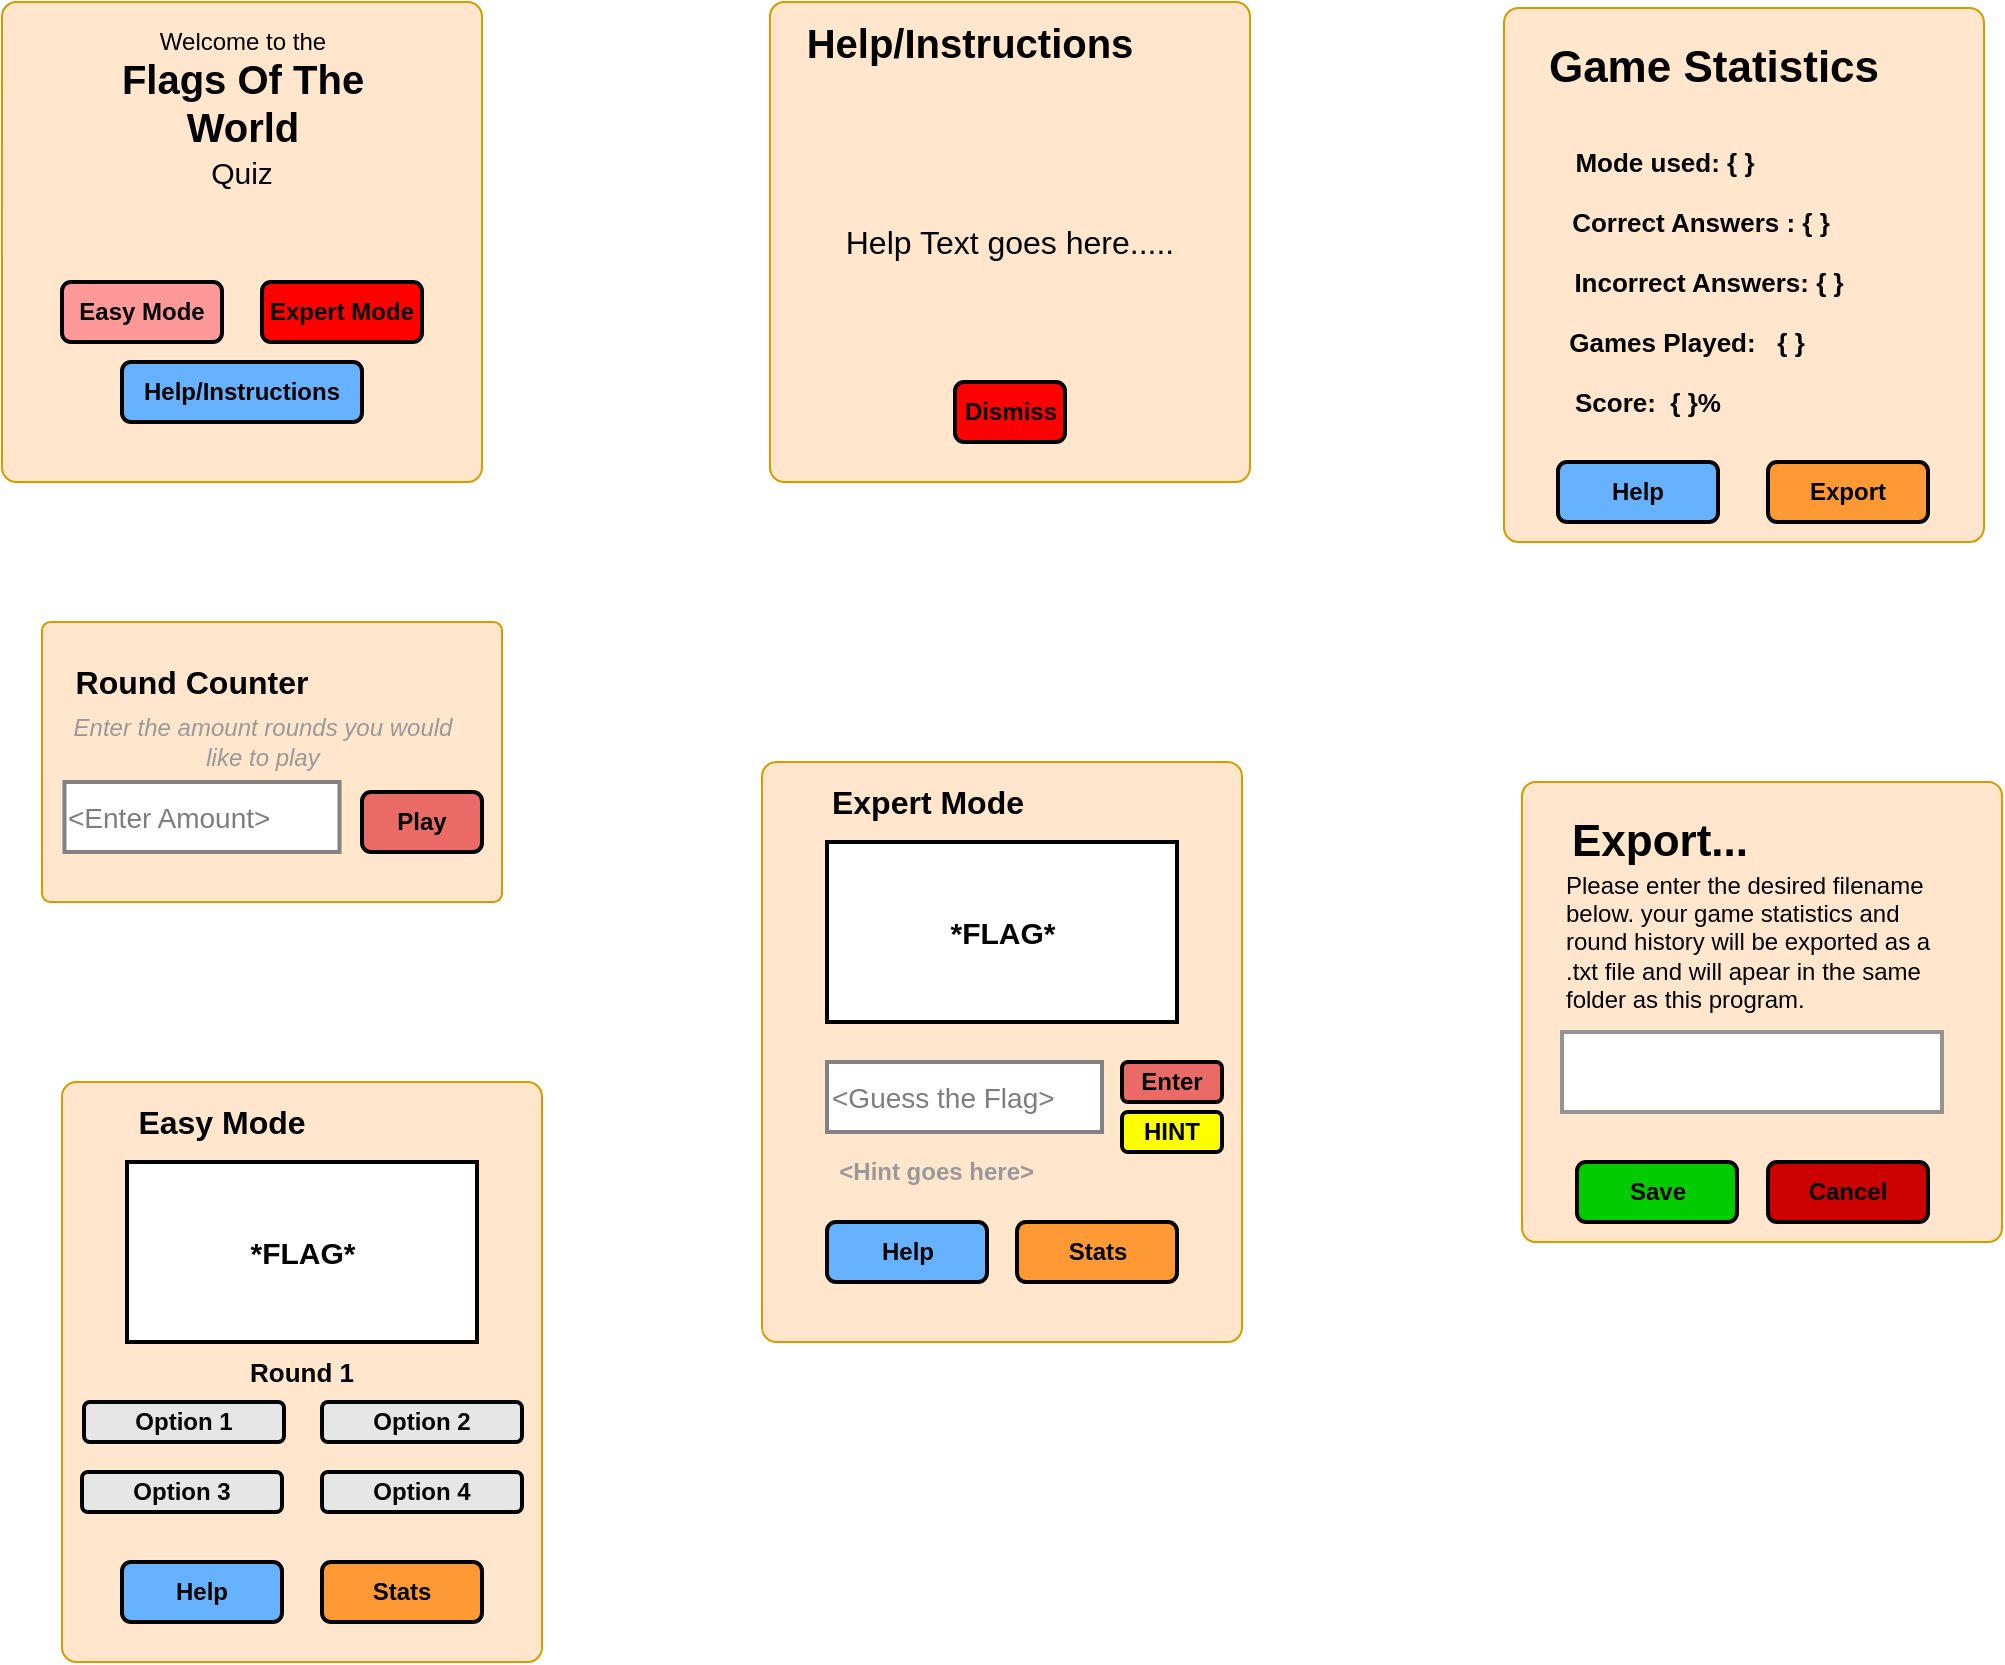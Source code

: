 <mxfile version="14.8.0" type="device"><diagram id="-B6jXQZanaLA1B9RmVxi" name="Page-1"><mxGraphModel dx="1038" dy="579" grid="1" gridSize="10" guides="1" tooltips="1" connect="1" arrows="1" fold="1" page="1" pageScale="1" pageWidth="1654" pageHeight="1169" math="0" shadow="0"><root><mxCell id="0"/><mxCell id="1" parent="0"/><mxCell id="htScUY4zRZ2LbaYdlo4f-1" value="" style="rounded=1;whiteSpace=wrap;html=1;arcSize=3;strokeColor=#d79b00;fillColor=#FFE6CC;" parent="1" vertex="1"><mxGeometry x="40" y="60" width="240" height="240" as="geometry"/></mxCell><mxCell id="htScUY4zRZ2LbaYdlo4f-3" value="&lt;b&gt;&lt;font style=&quot;font-size: 20px&quot;&gt;Flags Of The World&lt;/font&gt;&lt;/b&gt;" style="text;html=1;strokeColor=none;fillColor=none;align=center;verticalAlign=middle;whiteSpace=wrap;rounded=0;" parent="1" vertex="1"><mxGeometry x="82.5" y="100" width="155" height="20" as="geometry"/></mxCell><mxCell id="htScUY4zRZ2LbaYdlo4f-4" value="Welcome to the" style="text;html=1;strokeColor=none;fillColor=none;align=center;verticalAlign=middle;whiteSpace=wrap;rounded=0;" parent="1" vertex="1"><mxGeometry x="112.5" y="70" width="95" height="20" as="geometry"/></mxCell><mxCell id="htScUY4zRZ2LbaYdlo4f-6" value="&lt;span style=&quot;font-size: 15px&quot;&gt;Quiz&lt;/span&gt;" style="text;html=1;strokeColor=none;fillColor=none;align=center;verticalAlign=middle;whiteSpace=wrap;rounded=0;" parent="1" vertex="1"><mxGeometry x="140" y="140" width="40" height="10" as="geometry"/></mxCell><mxCell id="htScUY4zRZ2LbaYdlo4f-8" value="&lt;b&gt;Easy Mode&lt;/b&gt;" style="rounded=1;whiteSpace=wrap;html=1;strokeWidth=2;fillColor=#FF9999;" parent="1" vertex="1"><mxGeometry x="70" y="200" width="80" height="30" as="geometry"/></mxCell><mxCell id="htScUY4zRZ2LbaYdlo4f-9" value="&lt;b&gt;Expert Mode&lt;/b&gt;" style="rounded=1;whiteSpace=wrap;html=1;strokeWidth=2;fillColor=#FF0000;" parent="1" vertex="1"><mxGeometry x="170" y="200" width="80" height="30" as="geometry"/></mxCell><mxCell id="htScUY4zRZ2LbaYdlo4f-10" value="&lt;b&gt;Help/Instructions&lt;/b&gt;" style="rounded=1;whiteSpace=wrap;html=1;strokeWidth=2;fillColor=#66B2FF;" parent="1" vertex="1"><mxGeometry x="100" y="240" width="120" height="30" as="geometry"/></mxCell><mxCell id="htScUY4zRZ2LbaYdlo4f-12" value="&lt;font style=&quot;font-size: 16px&quot;&gt;Help Text goes here.....&lt;/font&gt;" style="rounded=1;whiteSpace=wrap;html=1;arcSize=3;strokeColor=#d79b00;fillColor=#ffe6cc;align=center;" parent="1" vertex="1"><mxGeometry x="424" y="60" width="240" height="240" as="geometry"/></mxCell><mxCell id="htScUY4zRZ2LbaYdlo4f-13" value="&lt;b&gt;&lt;font style=&quot;font-size: 20px&quot;&gt;Help/Instructions&lt;/font&gt;&lt;/b&gt;" style="text;html=1;strokeColor=none;fillColor=none;align=center;verticalAlign=middle;whiteSpace=wrap;rounded=0;" parent="1" vertex="1"><mxGeometry x="479" y="70" width="90" height="20" as="geometry"/></mxCell><mxCell id="htScUY4zRZ2LbaYdlo4f-15" value="&lt;b&gt;Dismiss&lt;/b&gt;" style="rounded=1;whiteSpace=wrap;html=1;strokeWidth=2;fillColor=#FF0000;" parent="1" vertex="1"><mxGeometry x="516.5" y="250" width="55" height="30" as="geometry"/></mxCell><mxCell id="htScUY4zRZ2LbaYdlo4f-16" value="" style="rounded=1;whiteSpace=wrap;html=1;arcSize=3;strokeColor=#d79b00;fillColor=#ffe6cc;" parent="1" vertex="1"><mxGeometry x="70" y="600" width="240" height="290" as="geometry"/></mxCell><mxCell id="htScUY4zRZ2LbaYdlo4f-18" value="&lt;b&gt;&lt;font style=&quot;font-size: 15px&quot;&gt;*FLAG*&lt;/font&gt;&lt;/b&gt;" style="rounded=1;whiteSpace=wrap;html=1;strokeWidth=2;arcSize=0;" parent="1" vertex="1"><mxGeometry x="102.5" y="640" width="175" height="90" as="geometry"/></mxCell><mxCell id="htScUY4zRZ2LbaYdlo4f-20" value="&lt;b&gt;Option 1&lt;/b&gt;" style="rounded=1;whiteSpace=wrap;html=1;strokeWidth=2;fillColor=#E6E6E6;" parent="1" vertex="1"><mxGeometry x="81" y="760" width="100" height="20" as="geometry"/></mxCell><mxCell id="htScUY4zRZ2LbaYdlo4f-24" value="&lt;b&gt;Option 2&lt;/b&gt;" style="rounded=1;whiteSpace=wrap;html=1;strokeWidth=2;fillColor=#E6E6E6;" parent="1" vertex="1"><mxGeometry x="200" y="760" width="100" height="20" as="geometry"/></mxCell><mxCell id="htScUY4zRZ2LbaYdlo4f-25" value="&lt;b&gt;Option 3&lt;/b&gt;" style="rounded=1;whiteSpace=wrap;html=1;strokeWidth=2;fillColor=#E6E6E6;" parent="1" vertex="1"><mxGeometry x="80" y="795" width="100" height="20" as="geometry"/></mxCell><mxCell id="htScUY4zRZ2LbaYdlo4f-26" value="&lt;b&gt;Option 4&lt;/b&gt;" style="rounded=1;whiteSpace=wrap;html=1;strokeWidth=2;fillColor=#E6E6E6;" parent="1" vertex="1"><mxGeometry x="200" y="795" width="100" height="20" as="geometry"/></mxCell><mxCell id="htScUY4zRZ2LbaYdlo4f-28" value="&lt;b&gt;Help&lt;/b&gt;" style="rounded=1;whiteSpace=wrap;html=1;strokeWidth=2;fillColor=#66B2FF;" parent="1" vertex="1"><mxGeometry x="100" y="840" width="80" height="30" as="geometry"/></mxCell><mxCell id="htScUY4zRZ2LbaYdlo4f-29" value="&lt;b&gt;Stats&lt;/b&gt;" style="rounded=1;whiteSpace=wrap;html=1;strokeWidth=2;fillColor=#FF9933;" parent="1" vertex="1"><mxGeometry x="200" y="840" width="80" height="30" as="geometry"/></mxCell><mxCell id="htScUY4zRZ2LbaYdlo4f-31" value="&lt;b&gt;&lt;font style=&quot;font-size: 16px&quot;&gt;Easy Mode&lt;/font&gt;&lt;/b&gt;" style="text;html=1;strokeColor=none;fillColor=none;align=center;verticalAlign=middle;whiteSpace=wrap;rounded=0;" parent="1" vertex="1"><mxGeometry x="100" y="610" width="100" height="20" as="geometry"/></mxCell><mxCell id="htScUY4zRZ2LbaYdlo4f-33" value="&lt;b&gt;&lt;u&gt;&lt;font style=&quot;font-size: 16px&quot;&gt;Expert Mode&lt;/font&gt;&lt;/u&gt;&lt;/b&gt;" style="text;html=1;strokeColor=none;fillColor=none;align=center;verticalAlign=middle;whiteSpace=wrap;rounded=0;" parent="1" vertex="1"><mxGeometry x="480" y="460" width="100" height="20" as="geometry"/></mxCell><mxCell id="htScUY4zRZ2LbaYdlo4f-34" value="" style="rounded=1;whiteSpace=wrap;html=1;arcSize=3;strokeColor=#d79b00;fillColor=#ffe6cc;" parent="1" vertex="1"><mxGeometry x="420" y="440" width="240" height="290" as="geometry"/></mxCell><mxCell id="htScUY4zRZ2LbaYdlo4f-35" value="&lt;b&gt;&lt;font style=&quot;font-size: 15px&quot;&gt;*FLAG*&lt;/font&gt;&lt;/b&gt;" style="rounded=1;whiteSpace=wrap;html=1;strokeWidth=2;arcSize=0;" parent="1" vertex="1"><mxGeometry x="452.5" y="480" width="175" height="90" as="geometry"/></mxCell><mxCell id="htScUY4zRZ2LbaYdlo4f-36" value="&lt;span style=&quot;color: rgb(125 , 125 , 125) ; font-size: 14px&quot;&gt;&amp;lt;Guess the Flag&amp;gt;&lt;/span&gt;" style="rounded=1;whiteSpace=wrap;html=1;strokeWidth=2;align=left;arcSize=0;strokeColor=#828282;" parent="1" vertex="1"><mxGeometry x="452.5" y="590" width="137.5" height="35" as="geometry"/></mxCell><mxCell id="htScUY4zRZ2LbaYdlo4f-37" value="&lt;b&gt;Help&lt;/b&gt;" style="rounded=1;whiteSpace=wrap;html=1;strokeWidth=2;fillColor=#66B2FF;" parent="1" vertex="1"><mxGeometry x="452.5" y="670" width="80" height="30" as="geometry"/></mxCell><mxCell id="htScUY4zRZ2LbaYdlo4f-38" value="&lt;b&gt;Stats&lt;/b&gt;" style="rounded=1;whiteSpace=wrap;html=1;strokeWidth=2;fillColor=#FF9933;" parent="1" vertex="1"><mxGeometry x="547.5" y="670" width="80" height="30" as="geometry"/></mxCell><mxCell id="htScUY4zRZ2LbaYdlo4f-39" value="" style="rounded=1;whiteSpace=wrap;html=1;arcSize=3;strokeColor=#d79b00;fillColor=#ffe6cc;" parent="1" vertex="1"><mxGeometry x="791" y="63" width="240" height="267" as="geometry"/></mxCell><mxCell id="htScUY4zRZ2LbaYdlo4f-40" value="&lt;b&gt;&lt;font style=&quot;font-size: 22px&quot;&gt;Game Statistics&lt;/font&gt;&lt;/b&gt;" style="text;html=1;strokeColor=none;fillColor=none;align=center;verticalAlign=middle;whiteSpace=wrap;rounded=0;" parent="1" vertex="1"><mxGeometry x="811" y="83" width="170" height="20" as="geometry"/></mxCell><mxCell id="htScUY4zRZ2LbaYdlo4f-42" value="&lt;span style=&quot;font-size: 16px&quot;&gt;&lt;b&gt;Expert Mode&lt;/b&gt;&lt;/span&gt;" style="text;html=1;strokeColor=none;fillColor=none;align=center;verticalAlign=middle;whiteSpace=wrap;rounded=0;" parent="1" vertex="1"><mxGeometry x="452.5" y="450" width="100" height="20" as="geometry"/></mxCell><mxCell id="htScUY4zRZ2LbaYdlo4f-43" value="&lt;font style=&quot;font-size: 13px&quot;&gt;&lt;b&gt;Correct Answers : { }&lt;/b&gt;&lt;/font&gt;" style="text;html=1;strokeColor=none;fillColor=none;align=center;verticalAlign=middle;whiteSpace=wrap;rounded=0;" parent="1" vertex="1"><mxGeometry x="823" y="160" width="132.5" height="20" as="geometry"/></mxCell><mxCell id="htScUY4zRZ2LbaYdlo4f-45" value="&lt;font style=&quot;font-size: 13px&quot;&gt;&lt;b&gt;Incorrect Answers: { }&lt;/b&gt;&lt;/font&gt;" style="text;html=1;strokeColor=none;fillColor=none;align=center;verticalAlign=middle;whiteSpace=wrap;rounded=0;" parent="1" vertex="1"><mxGeometry x="823" y="190" width="141" height="20" as="geometry"/></mxCell><mxCell id="htScUY4zRZ2LbaYdlo4f-46" value="&lt;span style=&quot;font-size: 13px&quot;&gt;&lt;b&gt;Games Played:&amp;nbsp; &amp;nbsp;{ }&lt;/b&gt;&lt;/span&gt;" style="text;html=1;strokeColor=none;fillColor=none;align=center;verticalAlign=middle;whiteSpace=wrap;rounded=0;" parent="1" vertex="1"><mxGeometry x="818" y="220" width="129" height="20" as="geometry"/></mxCell><mxCell id="htScUY4zRZ2LbaYdlo4f-47" value="&lt;span style=&quot;font-size: 13px&quot;&gt;&lt;b&gt;Score:&amp;nbsp; { }%&lt;/b&gt;&lt;/span&gt;" style="text;html=1;strokeColor=none;fillColor=none;align=center;verticalAlign=middle;whiteSpace=wrap;rounded=0;" parent="1" vertex="1"><mxGeometry x="800" y="250" width="126" height="20" as="geometry"/></mxCell><mxCell id="htScUY4zRZ2LbaYdlo4f-48" value="&lt;b&gt;Help&lt;/b&gt;" style="rounded=1;whiteSpace=wrap;html=1;strokeWidth=2;fillColor=#66B2FF;" parent="1" vertex="1"><mxGeometry x="818" y="290" width="80" height="30" as="geometry"/></mxCell><mxCell id="htScUY4zRZ2LbaYdlo4f-49" value="&lt;b&gt;Export&lt;/b&gt;" style="rounded=1;whiteSpace=wrap;html=1;strokeWidth=2;fillColor=#FF9933;" parent="1" vertex="1"><mxGeometry x="923" y="290" width="80" height="30" as="geometry"/></mxCell><mxCell id="htScUY4zRZ2LbaYdlo4f-51" value="" style="rounded=1;whiteSpace=wrap;html=1;arcSize=3;strokeColor=#d79b00;fillColor=#ffe6cc;" parent="1" vertex="1"><mxGeometry x="800" y="450" width="240" height="230" as="geometry"/></mxCell><mxCell id="htScUY4zRZ2LbaYdlo4f-52" value="&lt;b&gt;&lt;font style=&quot;font-size: 22px&quot;&gt;Export...&lt;/font&gt;&lt;/b&gt;" style="text;html=1;strokeColor=none;fillColor=none;align=left;verticalAlign=middle;whiteSpace=wrap;rounded=0;" parent="1" vertex="1"><mxGeometry x="823" y="470" width="100" height="20" as="geometry"/></mxCell><mxCell id="htScUY4zRZ2LbaYdlo4f-53" value="Please enter the desired filename below. your game statistics and round history will be exported as a .txt file and will apear in the same folder as this program." style="text;html=1;strokeColor=none;fillColor=none;align=left;verticalAlign=middle;whiteSpace=wrap;rounded=0;" parent="1" vertex="1"><mxGeometry x="820" y="490" width="190" height="80" as="geometry"/></mxCell><mxCell id="htScUY4zRZ2LbaYdlo4f-54" value="" style="rounded=1;whiteSpace=wrap;html=1;strokeWidth=2;arcSize=0;fillColor=#FFFFFF;strokeColor=#949494;" parent="1" vertex="1"><mxGeometry x="820" y="575" width="190" height="40" as="geometry"/></mxCell><mxCell id="htScUY4zRZ2LbaYdlo4f-55" value="&lt;b&gt;Save&lt;/b&gt;" style="rounded=1;whiteSpace=wrap;html=1;strokeWidth=2;fillColor=#00CC00;" parent="1" vertex="1"><mxGeometry x="827.5" y="640" width="80" height="30" as="geometry"/></mxCell><mxCell id="htScUY4zRZ2LbaYdlo4f-57" value="&lt;b&gt;Cancel&lt;/b&gt;" style="rounded=1;whiteSpace=wrap;html=1;strokeWidth=2;fillColor=#CC0000;" parent="1" vertex="1"><mxGeometry x="923" y="640" width="80" height="30" as="geometry"/></mxCell><mxCell id="R-fw3QcRRtC0EuZ-GlXi-3" value="&lt;b&gt;HINT&lt;/b&gt;" style="rounded=1;whiteSpace=wrap;html=1;strokeWidth=2;fillColor=#FFFF00;" parent="1" vertex="1"><mxGeometry x="600" y="615" width="50" height="20" as="geometry"/></mxCell><mxCell id="R-fw3QcRRtC0EuZ-GlXi-5" value="&lt;font color=&quot;#999999&quot;&gt;&lt;b&gt;&amp;lt;Hint goes here&amp;gt;&amp;nbsp;&lt;/b&gt;&lt;/font&gt;" style="text;html=1;strokeColor=none;fillColor=none;align=center;verticalAlign=middle;whiteSpace=wrap;rounded=0;" parent="1" vertex="1"><mxGeometry x="439.5" y="635" width="137.5" height="20" as="geometry"/></mxCell><mxCell id="R-fw3QcRRtC0EuZ-GlXi-6" value="&lt;span style=&quot;font-size: 13px&quot;&gt;&lt;b&gt;Mode used: { }&lt;/b&gt;&lt;/span&gt;" style="text;html=1;strokeColor=none;fillColor=none;align=center;verticalAlign=middle;whiteSpace=wrap;rounded=0;" parent="1" vertex="1"><mxGeometry x="805.25" y="130" width="132.5" height="20" as="geometry"/></mxCell><mxCell id="LZF0DWf4rVrezlq4LvzA-1" value="&lt;b&gt;&lt;font style=&quot;font-size: 13px&quot;&gt;Round 1&lt;/font&gt;&lt;/b&gt;" style="text;html=1;strokeColor=none;fillColor=none;align=center;verticalAlign=middle;whiteSpace=wrap;rounded=0;" parent="1" vertex="1"><mxGeometry x="160" y="735" width="60" height="20" as="geometry"/></mxCell><mxCell id="RJCFvh5qIRb7tvlObLgP-1" value="" style="rounded=1;whiteSpace=wrap;html=1;arcSize=3;strokeColor=#d79b00;fillColor=#FFE6CC;" parent="1" vertex="1"><mxGeometry x="60" y="370" width="230" height="140" as="geometry"/></mxCell><mxCell id="RJCFvh5qIRb7tvlObLgP-10" value="&lt;span style=&quot;font-size: 16px&quot;&gt;&lt;b&gt;Round Counter&lt;/b&gt;&lt;/span&gt;" style="text;html=1;strokeColor=none;fillColor=none;align=center;verticalAlign=middle;whiteSpace=wrap;rounded=0;" parent="1" vertex="1"><mxGeometry x="70" y="390" width="130" height="20" as="geometry"/></mxCell><mxCell id="RJCFvh5qIRb7tvlObLgP-11" value="&lt;span style=&quot;color: rgb(125 , 125 , 125) ; font-size: 14px&quot;&gt;&amp;lt;Enter Amount&amp;gt;&lt;/span&gt;" style="rounded=1;whiteSpace=wrap;html=1;strokeWidth=2;align=left;arcSize=0;strokeColor=#828282;" parent="1" vertex="1"><mxGeometry x="71.25" y="450" width="137.5" height="35" as="geometry"/></mxCell><mxCell id="RJCFvh5qIRb7tvlObLgP-13" value="&lt;b&gt;Play&lt;/b&gt;" style="rounded=1;whiteSpace=wrap;html=1;strokeWidth=2;fillColor=#EA6B66;" parent="1" vertex="1"><mxGeometry x="220" y="455" width="60" height="30" as="geometry"/></mxCell><mxCell id="RJCFvh5qIRb7tvlObLgP-14" value="&lt;i&gt;&lt;font color=&quot;#999999&quot;&gt;Enter the amount rounds you would like to play&lt;/font&gt;&lt;/i&gt;" style="text;html=1;strokeColor=none;fillColor=none;align=center;verticalAlign=middle;whiteSpace=wrap;rounded=0;" parent="1" vertex="1"><mxGeometry x="71.25" y="420" width="198.75" height="20" as="geometry"/></mxCell><mxCell id="EWFjrL5M-7eMCfuuSyBo-1" value="&lt;b&gt;Enter&lt;/b&gt;" style="rounded=1;whiteSpace=wrap;html=1;strokeWidth=2;fillColor=#EA6B66;" parent="1" vertex="1"><mxGeometry x="600" y="590" width="50" height="20" as="geometry"/></mxCell></root></mxGraphModel></diagram></mxfile>